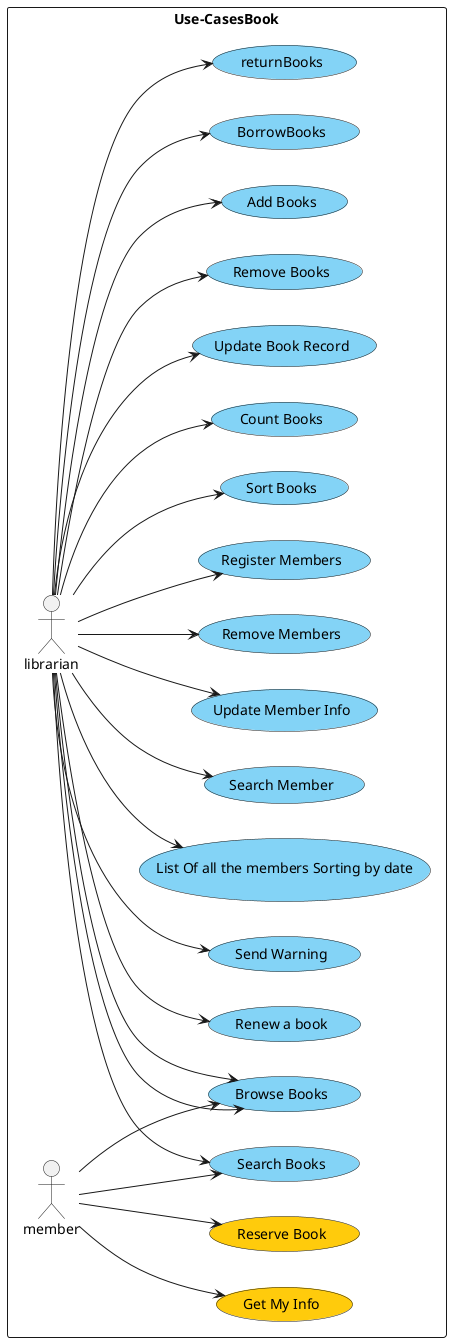 @startuml
left to right direction

rectangle Use-CasesBook{
(Get My Info) as info  #ffcb0c
(Reserve Book) as reserved  #ffcb0c
(BorrowBooks) as borrowBooks #83d3f6
(returnBooks) as returnBook #83d3f6
(Renew a book) as renewBook #83d3f6
(Send Warning) as sendWarning   #83d3f6
(List Of all the members Sorting by date) as listMembers  #83d3f6
(Search Member) as searchMember   #83d3f6
(Update Member Info) as updateMemberInfo   #83d3f6
(Remove Members) as removeMember   #83d3f6
(Register Members) as memberRegister   #83d3f6
(Sort Books) as sortBooks   #83d3f6
(Count Books) as countBooks    #83d3f6
(Update Book Record) as updateBookRecord   #83d3f6
(Search Books) as searchBooks   #83d3f6
(Remove Books) as removeBooks #83d3f6
(Add Books) as addBooks  #83d3f6
(Browse Books) as browseBooks  #83d3f6
librarian --> browseBooks
librarian --> addBooks
librarian --> removeBooks
librarian --> sortBooks
librarian --> updateBookRecord
librarian --> countBooks
librarian --> searchMember
librarian --> updateMemberInfo
librarian --> listMembers
librarian --> sendWarning
librarian --> memberRegister
librarian --> removeMember
librarian --> renewBook
librarian -->  borrowBooks
librarian--> returnBook
librarian --> browseBooks
librarian --> searchBooks

member --> searchBooks
member --> info
member --> browseBooks
member --> reserved


@enduml
